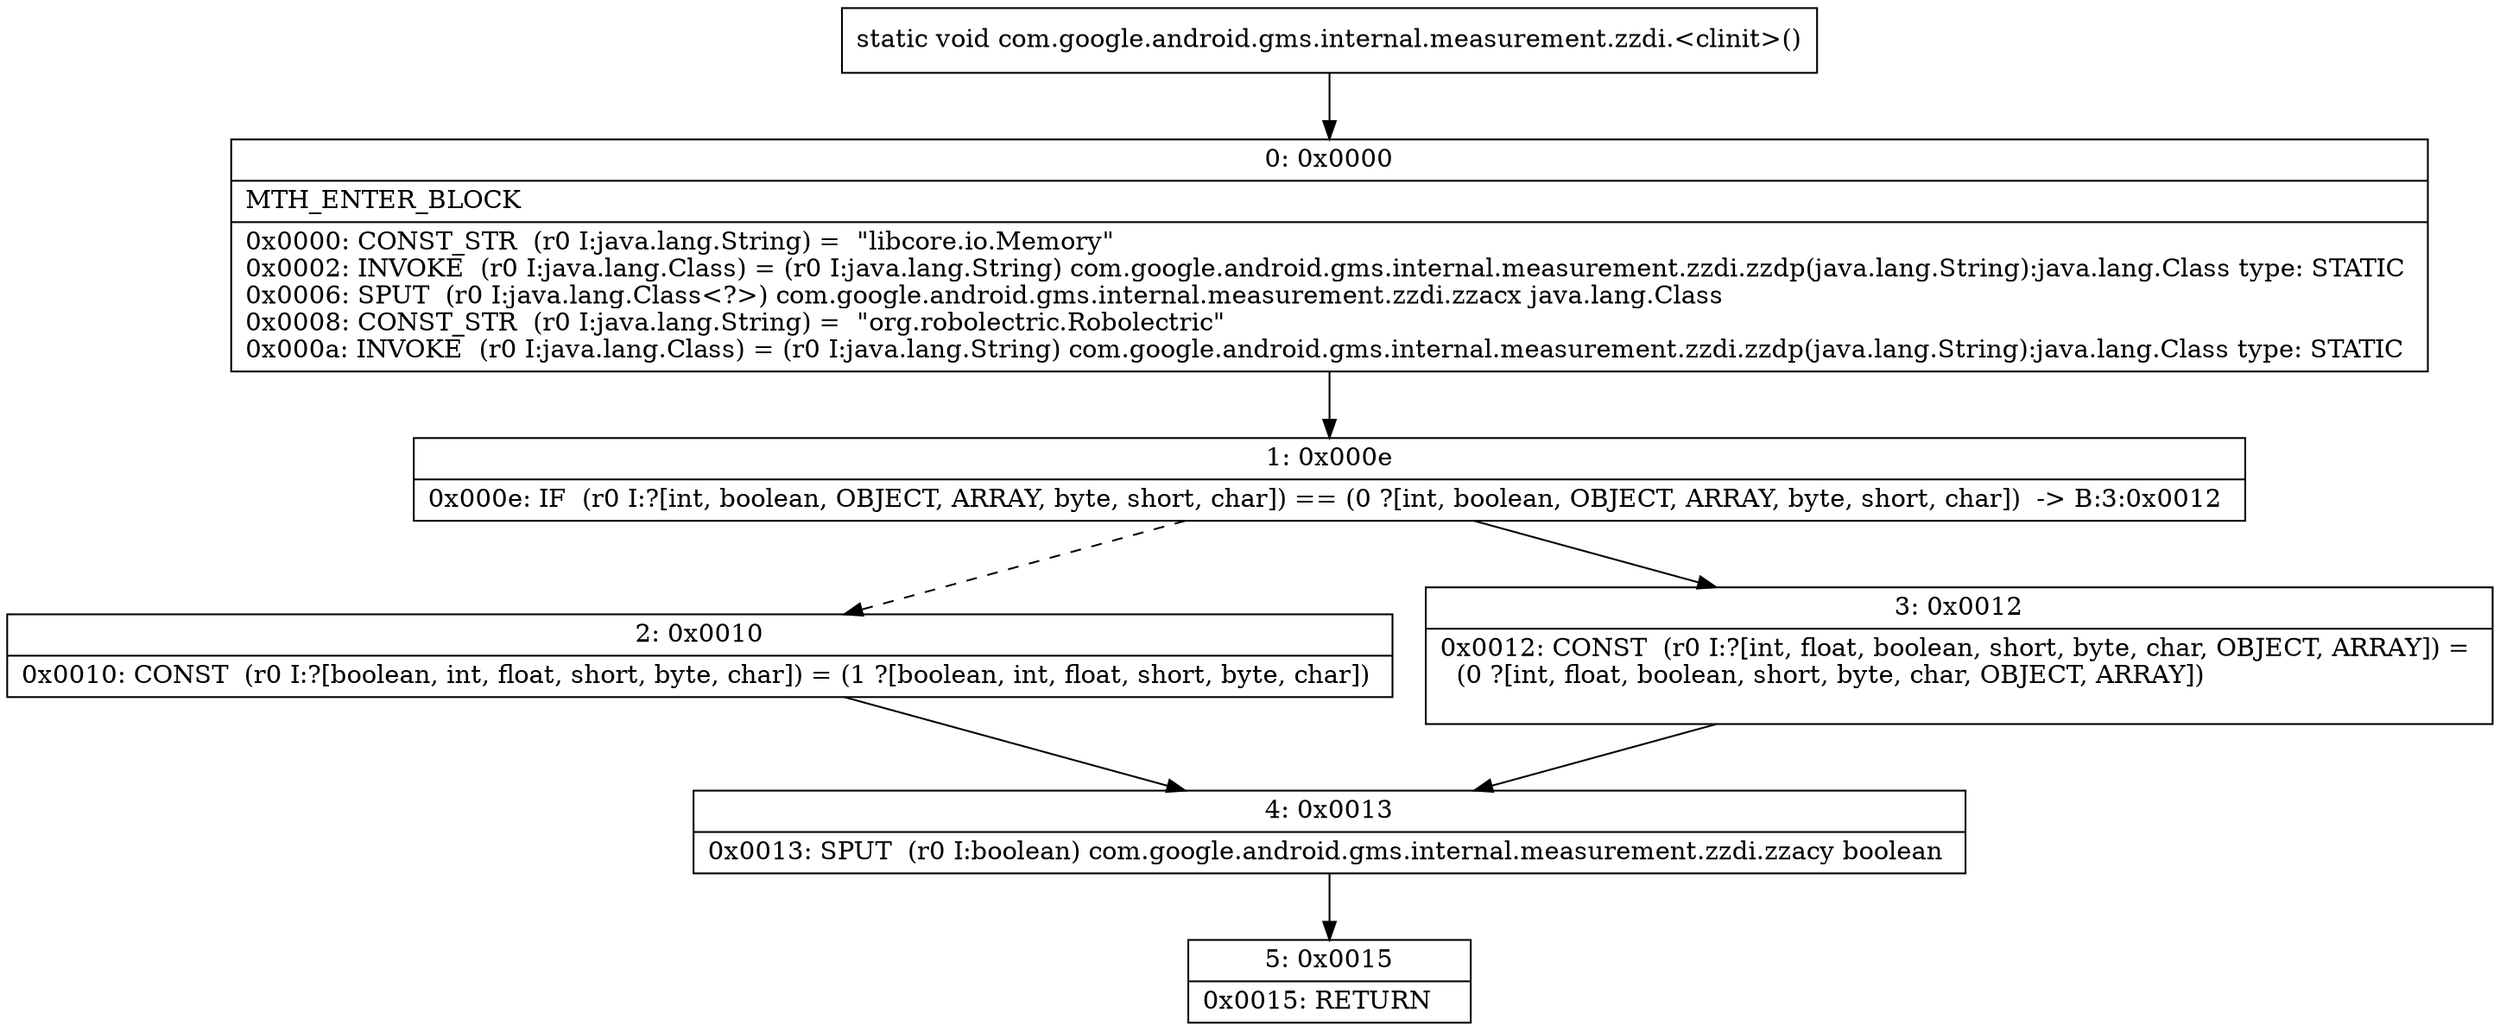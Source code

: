 digraph "CFG forcom.google.android.gms.internal.measurement.zzdi.\<clinit\>()V" {
Node_0 [shape=record,label="{0\:\ 0x0000|MTH_ENTER_BLOCK\l|0x0000: CONST_STR  (r0 I:java.lang.String) =  \"libcore.io.Memory\" \l0x0002: INVOKE  (r0 I:java.lang.Class) = (r0 I:java.lang.String) com.google.android.gms.internal.measurement.zzdi.zzdp(java.lang.String):java.lang.Class type: STATIC \l0x0006: SPUT  (r0 I:java.lang.Class\<?\>) com.google.android.gms.internal.measurement.zzdi.zzacx java.lang.Class \l0x0008: CONST_STR  (r0 I:java.lang.String) =  \"org.robolectric.Robolectric\" \l0x000a: INVOKE  (r0 I:java.lang.Class) = (r0 I:java.lang.String) com.google.android.gms.internal.measurement.zzdi.zzdp(java.lang.String):java.lang.Class type: STATIC \l}"];
Node_1 [shape=record,label="{1\:\ 0x000e|0x000e: IF  (r0 I:?[int, boolean, OBJECT, ARRAY, byte, short, char]) == (0 ?[int, boolean, OBJECT, ARRAY, byte, short, char])  \-\> B:3:0x0012 \l}"];
Node_2 [shape=record,label="{2\:\ 0x0010|0x0010: CONST  (r0 I:?[boolean, int, float, short, byte, char]) = (1 ?[boolean, int, float, short, byte, char]) \l}"];
Node_3 [shape=record,label="{3\:\ 0x0012|0x0012: CONST  (r0 I:?[int, float, boolean, short, byte, char, OBJECT, ARRAY]) = \l  (0 ?[int, float, boolean, short, byte, char, OBJECT, ARRAY])\l \l}"];
Node_4 [shape=record,label="{4\:\ 0x0013|0x0013: SPUT  (r0 I:boolean) com.google.android.gms.internal.measurement.zzdi.zzacy boolean \l}"];
Node_5 [shape=record,label="{5\:\ 0x0015|0x0015: RETURN   \l}"];
MethodNode[shape=record,label="{static void com.google.android.gms.internal.measurement.zzdi.\<clinit\>() }"];
MethodNode -> Node_0;
Node_0 -> Node_1;
Node_1 -> Node_2[style=dashed];
Node_1 -> Node_3;
Node_2 -> Node_4;
Node_3 -> Node_4;
Node_4 -> Node_5;
}

